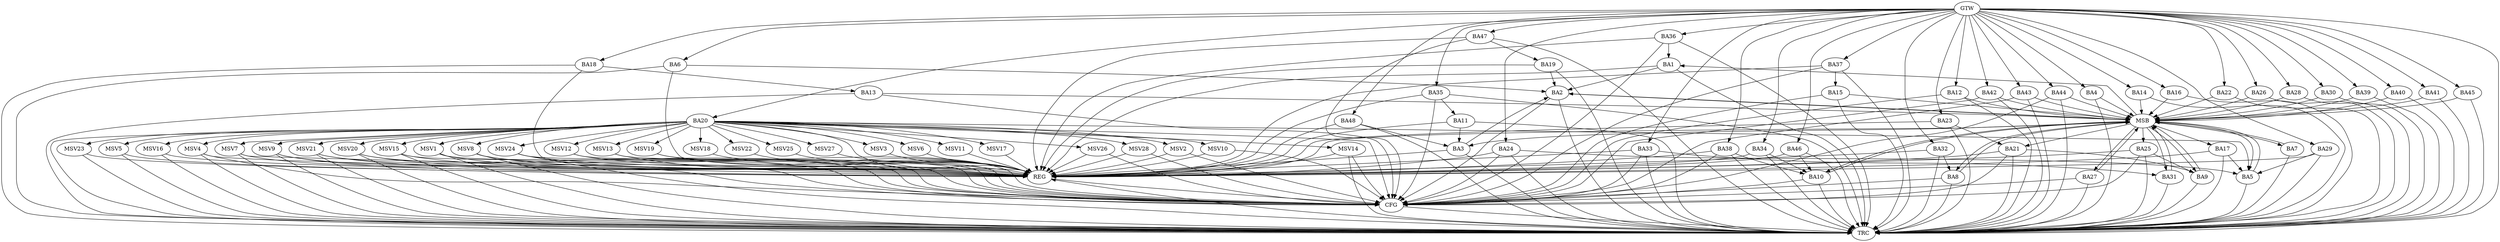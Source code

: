 strict digraph G {
  BA1 [ label="BA1" ];
  BA2 [ label="BA2" ];
  BA3 [ label="BA3" ];
  BA4 [ label="BA4" ];
  BA5 [ label="BA5" ];
  BA6 [ label="BA6" ];
  BA7 [ label="BA7" ];
  BA8 [ label="BA8" ];
  BA9 [ label="BA9" ];
  BA10 [ label="BA10" ];
  BA11 [ label="BA11" ];
  BA12 [ label="BA12" ];
  BA13 [ label="BA13" ];
  BA14 [ label="BA14" ];
  BA15 [ label="BA15" ];
  BA16 [ label="BA16" ];
  BA17 [ label="BA17" ];
  BA18 [ label="BA18" ];
  BA19 [ label="BA19" ];
  BA20 [ label="BA20" ];
  BA21 [ label="BA21" ];
  BA22 [ label="BA22" ];
  BA23 [ label="BA23" ];
  BA24 [ label="BA24" ];
  BA25 [ label="BA25" ];
  BA26 [ label="BA26" ];
  BA27 [ label="BA27" ];
  BA28 [ label="BA28" ];
  BA29 [ label="BA29" ];
  BA30 [ label="BA30" ];
  BA31 [ label="BA31" ];
  BA32 [ label="BA32" ];
  BA33 [ label="BA33" ];
  BA34 [ label="BA34" ];
  BA35 [ label="BA35" ];
  BA36 [ label="BA36" ];
  BA37 [ label="BA37" ];
  BA38 [ label="BA38" ];
  BA39 [ label="BA39" ];
  BA40 [ label="BA40" ];
  BA41 [ label="BA41" ];
  BA42 [ label="BA42" ];
  BA43 [ label="BA43" ];
  BA44 [ label="BA44" ];
  BA45 [ label="BA45" ];
  BA46 [ label="BA46" ];
  BA47 [ label="BA47" ];
  BA48 [ label="BA48" ];
  GTW [ label="GTW" ];
  REG [ label="REG" ];
  MSB [ label="MSB" ];
  CFG [ label="CFG" ];
  TRC [ label="TRC" ];
  MSV1 [ label="MSV1" ];
  MSV2 [ label="MSV2" ];
  MSV3 [ label="MSV3" ];
  MSV4 [ label="MSV4" ];
  MSV5 [ label="MSV5" ];
  MSV6 [ label="MSV6" ];
  MSV7 [ label="MSV7" ];
  MSV8 [ label="MSV8" ];
  MSV9 [ label="MSV9" ];
  MSV10 [ label="MSV10" ];
  MSV11 [ label="MSV11" ];
  MSV12 [ label="MSV12" ];
  MSV13 [ label="MSV13" ];
  MSV14 [ label="MSV14" ];
  MSV15 [ label="MSV15" ];
  MSV16 [ label="MSV16" ];
  MSV17 [ label="MSV17" ];
  MSV18 [ label="MSV18" ];
  MSV19 [ label="MSV19" ];
  MSV20 [ label="MSV20" ];
  MSV21 [ label="MSV21" ];
  MSV22 [ label="MSV22" ];
  MSV23 [ label="MSV23" ];
  MSV24 [ label="MSV24" ];
  MSV25 [ label="MSV25" ];
  MSV26 [ label="MSV26" ];
  MSV27 [ label="MSV27" ];
  MSV28 [ label="MSV28" ];
  BA1 -> BA2;
  BA3 -> BA2;
  BA6 -> BA2;
  BA11 -> BA3;
  BA17 -> BA5;
  BA18 -> BA13;
  BA19 -> BA2;
  BA20 -> BA5;
  BA21 -> BA9;
  BA23 -> BA21;
  BA24 -> BA5;
  BA25 -> BA9;
  BA29 -> BA5;
  BA32 -> BA8;
  BA33 -> BA31;
  BA34 -> BA10;
  BA35 -> BA11;
  BA36 -> BA1;
  BA37 -> BA15;
  BA38 -> BA10;
  BA46 -> BA10;
  BA47 -> BA19;
  BA48 -> BA3;
  GTW -> BA4;
  GTW -> BA6;
  GTW -> BA12;
  GTW -> BA14;
  GTW -> BA16;
  GTW -> BA18;
  GTW -> BA20;
  GTW -> BA22;
  GTW -> BA23;
  GTW -> BA24;
  GTW -> BA26;
  GTW -> BA28;
  GTW -> BA29;
  GTW -> BA30;
  GTW -> BA32;
  GTW -> BA33;
  GTW -> BA34;
  GTW -> BA35;
  GTW -> BA36;
  GTW -> BA37;
  GTW -> BA38;
  GTW -> BA39;
  GTW -> BA40;
  GTW -> BA41;
  GTW -> BA42;
  GTW -> BA43;
  GTW -> BA44;
  GTW -> BA45;
  GTW -> BA46;
  GTW -> BA47;
  GTW -> BA48;
  BA1 -> REG;
  BA3 -> REG;
  BA6 -> REG;
  BA11 -> REG;
  BA17 -> REG;
  BA18 -> REG;
  BA19 -> REG;
  BA20 -> REG;
  BA21 -> REG;
  BA23 -> REG;
  BA24 -> REG;
  BA25 -> REG;
  BA29 -> REG;
  BA32 -> REG;
  BA33 -> REG;
  BA34 -> REG;
  BA35 -> REG;
  BA36 -> REG;
  BA37 -> REG;
  BA38 -> REG;
  BA46 -> REG;
  BA47 -> REG;
  BA48 -> REG;
  BA2 -> MSB;
  MSB -> BA1;
  MSB -> REG;
  BA4 -> MSB;
  MSB -> BA3;
  BA5 -> MSB;
  BA7 -> MSB;
  MSB -> BA2;
  BA8 -> MSB;
  BA9 -> MSB;
  BA10 -> MSB;
  BA12 -> MSB;
  MSB -> BA5;
  BA13 -> MSB;
  BA14 -> MSB;
  BA15 -> MSB;
  BA16 -> MSB;
  BA22 -> MSB;
  MSB -> BA17;
  BA26 -> MSB;
  BA27 -> MSB;
  BA28 -> MSB;
  MSB -> BA10;
  BA30 -> MSB;
  MSB -> BA27;
  BA31 -> MSB;
  MSB -> BA8;
  BA39 -> MSB;
  MSB -> BA25;
  BA40 -> MSB;
  MSB -> BA9;
  BA41 -> MSB;
  BA42 -> MSB;
  MSB -> BA21;
  BA43 -> MSB;
  MSB -> BA31;
  BA44 -> MSB;
  BA45 -> MSB;
  MSB -> BA7;
  BA25 -> CFG;
  BA38 -> CFG;
  BA2 -> CFG;
  BA24 -> CFG;
  BA47 -> CFG;
  BA20 -> CFG;
  BA15 -> CFG;
  BA13 -> CFG;
  BA8 -> CFG;
  BA21 -> CFG;
  BA36 -> CFG;
  BA10 -> CFG;
  BA12 -> CFG;
  BA33 -> CFG;
  BA43 -> CFG;
  BA44 -> CFG;
  BA35 -> CFG;
  BA42 -> CFG;
  BA37 -> CFG;
  BA27 -> CFG;
  REG -> CFG;
  BA1 -> TRC;
  BA2 -> TRC;
  BA3 -> TRC;
  BA4 -> TRC;
  BA5 -> TRC;
  BA6 -> TRC;
  BA7 -> TRC;
  BA8 -> TRC;
  BA9 -> TRC;
  BA10 -> TRC;
  BA11 -> TRC;
  BA12 -> TRC;
  BA13 -> TRC;
  BA14 -> TRC;
  BA15 -> TRC;
  BA16 -> TRC;
  BA17 -> TRC;
  BA18 -> TRC;
  BA19 -> TRC;
  BA20 -> TRC;
  BA21 -> TRC;
  BA22 -> TRC;
  BA23 -> TRC;
  BA24 -> TRC;
  BA25 -> TRC;
  BA26 -> TRC;
  BA27 -> TRC;
  BA28 -> TRC;
  BA29 -> TRC;
  BA30 -> TRC;
  BA31 -> TRC;
  BA32 -> TRC;
  BA33 -> TRC;
  BA34 -> TRC;
  BA35 -> TRC;
  BA36 -> TRC;
  BA37 -> TRC;
  BA38 -> TRC;
  BA39 -> TRC;
  BA40 -> TRC;
  BA41 -> TRC;
  BA42 -> TRC;
  BA43 -> TRC;
  BA44 -> TRC;
  BA45 -> TRC;
  BA46 -> TRC;
  BA47 -> TRC;
  BA48 -> TRC;
  GTW -> TRC;
  CFG -> TRC;
  TRC -> REG;
  BA20 -> MSV1;
  MSV1 -> REG;
  MSV1 -> TRC;
  MSV1 -> CFG;
  BA20 -> MSV2;
  BA20 -> MSV3;
  BA20 -> MSV4;
  BA20 -> MSV5;
  BA20 -> MSV6;
  BA20 -> MSV7;
  BA20 -> MSV8;
  BA20 -> MSV9;
  BA20 -> MSV10;
  BA20 -> MSV11;
  BA20 -> MSV12;
  BA20 -> MSV13;
  BA20 -> MSV14;
  MSV2 -> REG;
  MSV2 -> CFG;
  MSV3 -> REG;
  MSV4 -> REG;
  MSV4 -> TRC;
  MSV4 -> CFG;
  MSV5 -> REG;
  MSV5 -> TRC;
  MSV6 -> REG;
  MSV7 -> REG;
  MSV7 -> TRC;
  MSV7 -> CFG;
  MSV8 -> REG;
  MSV8 -> TRC;
  MSV8 -> CFG;
  MSV9 -> REG;
  MSV9 -> TRC;
  MSV9 -> CFG;
  MSV10 -> REG;
  MSV10 -> CFG;
  MSV11 -> REG;
  MSV12 -> REG;
  MSV12 -> CFG;
  MSV13 -> REG;
  MSV13 -> CFG;
  MSV14 -> REG;
  MSV14 -> TRC;
  MSV14 -> CFG;
  BA20 -> MSV15;
  BA20 -> MSV16;
  MSV15 -> REG;
  MSV15 -> TRC;
  MSV15 -> CFG;
  MSV16 -> REG;
  MSV16 -> TRC;
  BA20 -> MSV17;
  MSV17 -> REG;
  BA20 -> MSV18;
  BA20 -> MSV19;
  MSV18 -> REG;
  MSV19 -> REG;
  MSV19 -> CFG;
  BA20 -> MSV20;
  BA20 -> MSV21;
  BA20 -> MSV22;
  MSV20 -> REG;
  MSV20 -> TRC;
  MSV20 -> CFG;
  MSV21 -> REG;
  MSV21 -> TRC;
  MSV21 -> CFG;
  MSV22 -> REG;
  BA20 -> MSV23;
  MSV23 -> REG;
  MSV23 -> TRC;
  BA20 -> MSV24;
  BA20 -> MSV25;
  BA20 -> MSV26;
  MSV24 -> REG;
  MSV24 -> TRC;
  MSV24 -> CFG;
  MSV25 -> REG;
  MSV26 -> REG;
  MSV26 -> CFG;
  BA20 -> MSV27;
  MSV27 -> REG;
  BA20 -> MSV28;
  MSV28 -> REG;
  MSV28 -> CFG;
}
